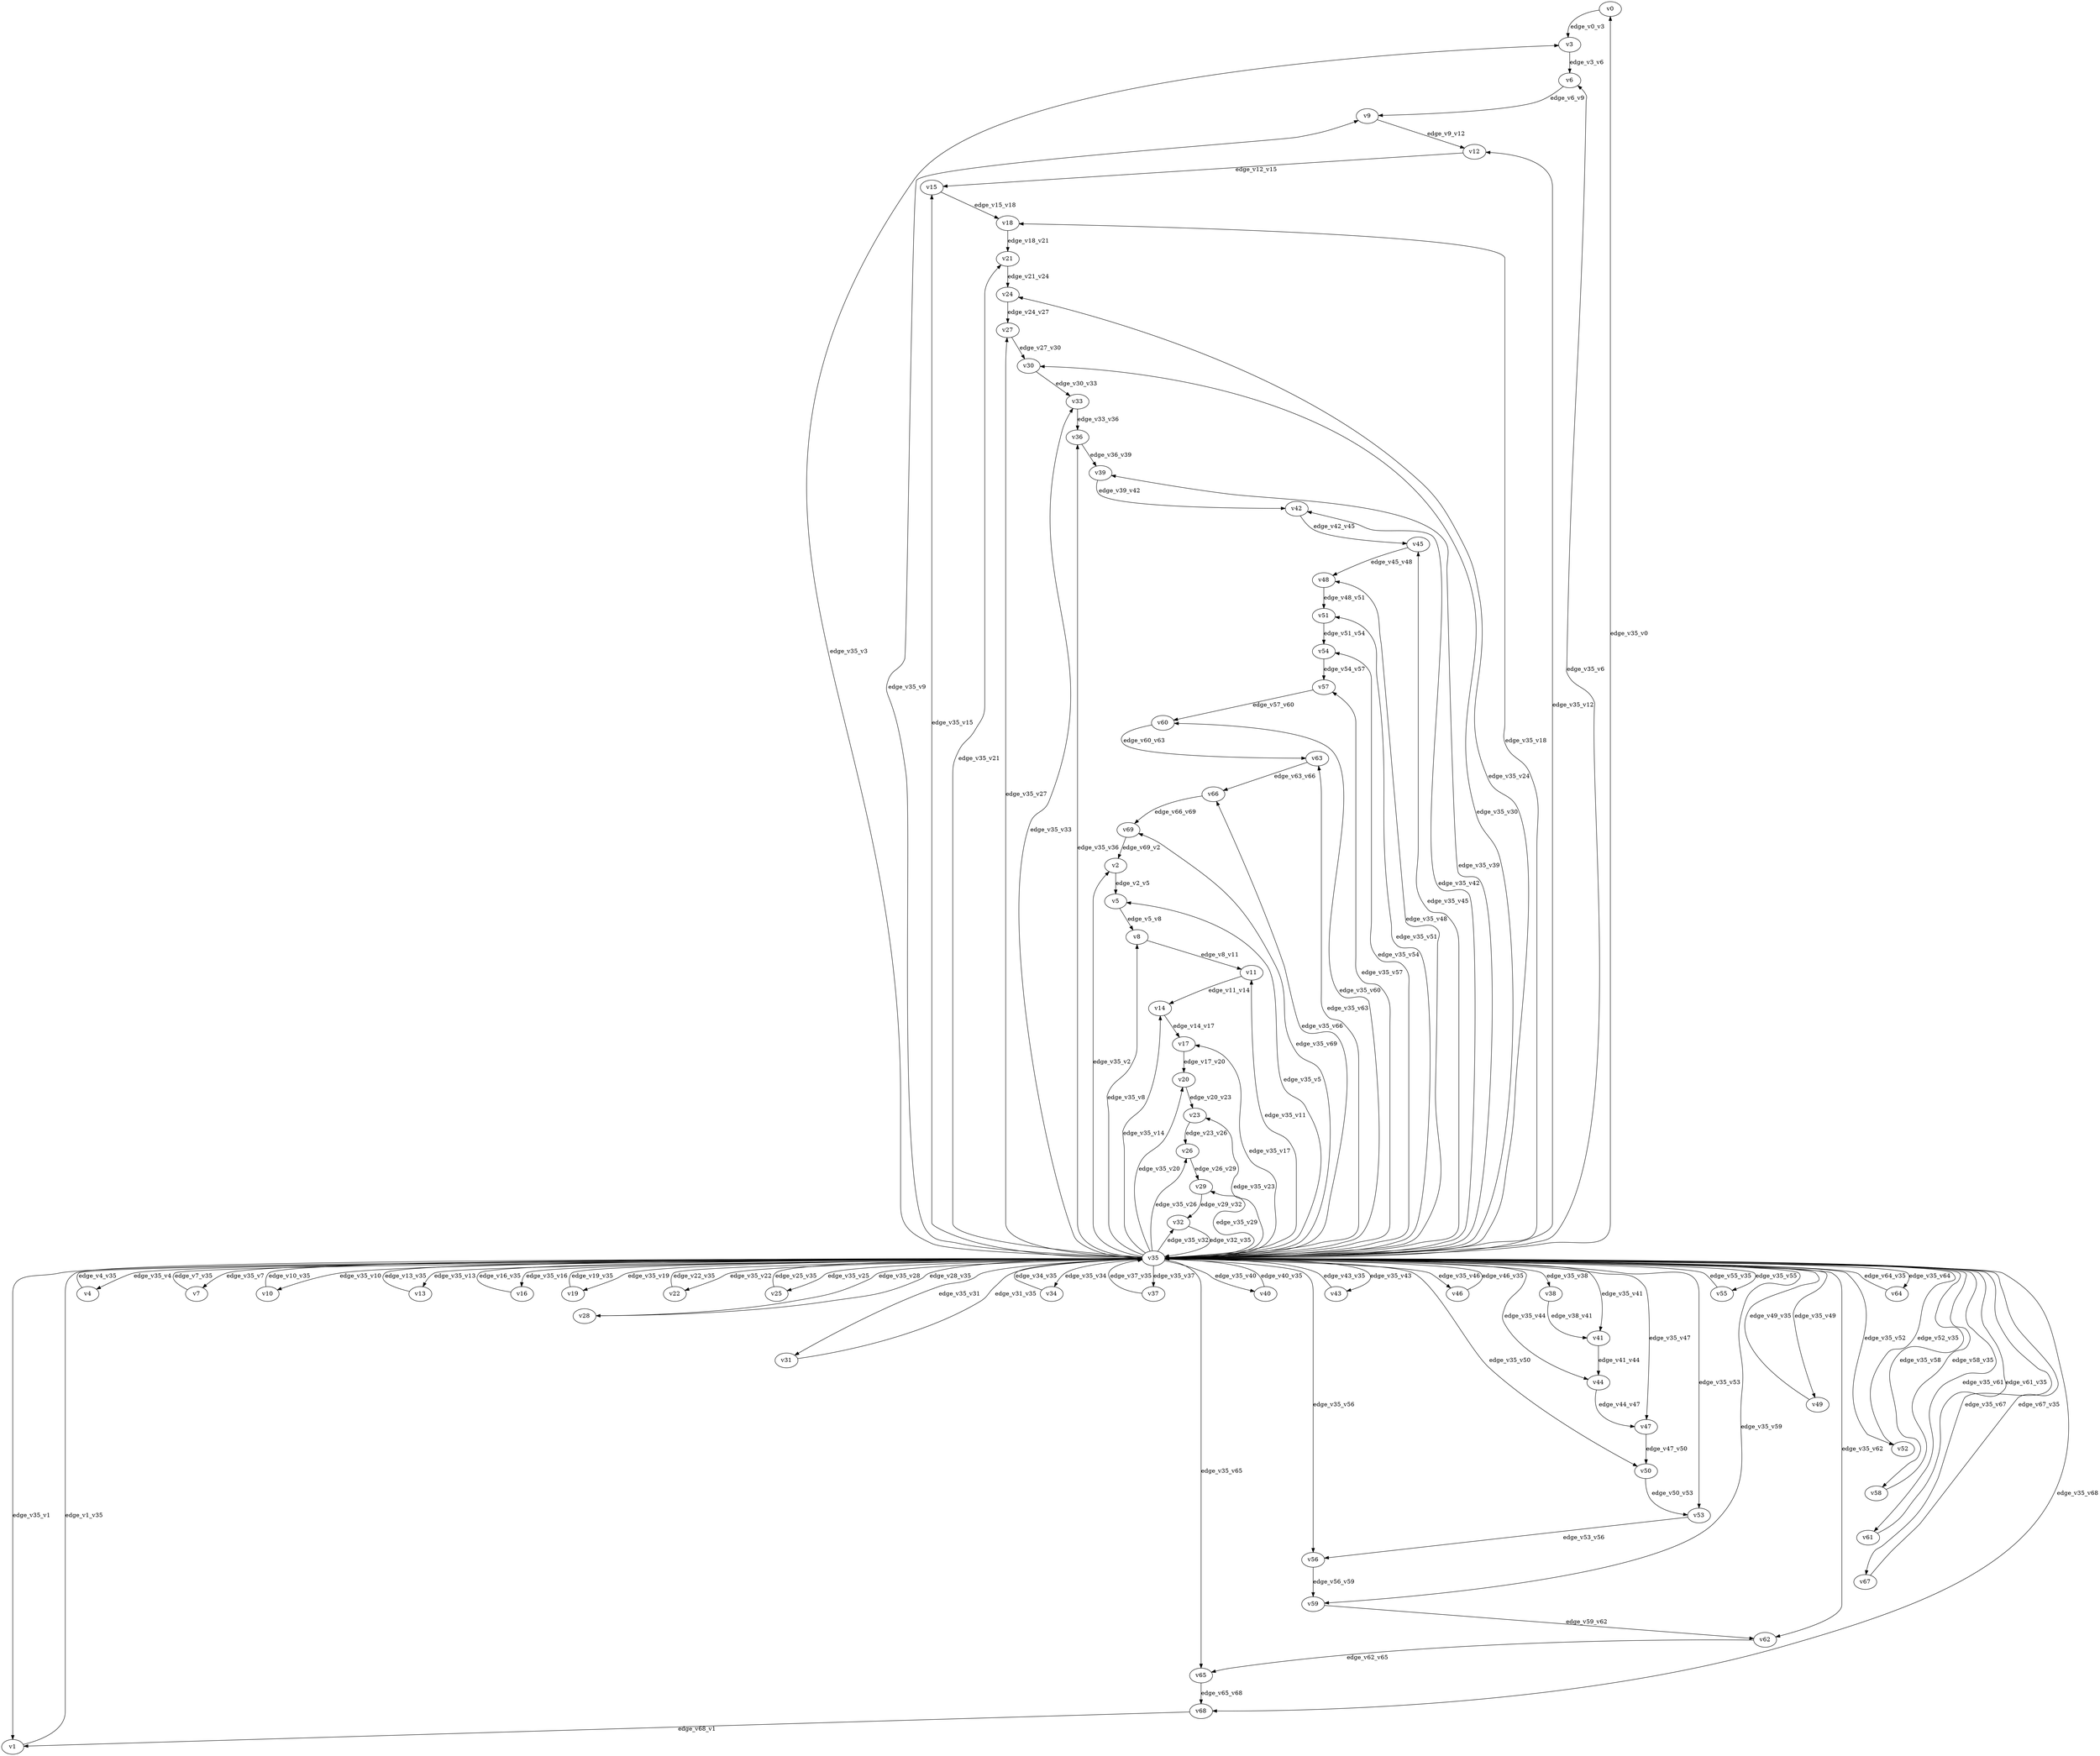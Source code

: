 digraph test092 {
    // Discounted game test case
    // Vertex properties: name [player=X]
    // Edge properties: [weight=Y, discount=Z]

    v0 [name="v0", player=0];
    v1 [name="v1", player=1];
    v2 [name="v2", player=0];
    v3 [name="v3", player=1];
    v4 [name="v4", player=0];
    v5 [name="v5", player=1];
    v6 [name="v6", player=0];
    v7 [name="v7", player=1];
    v8 [name="v8", player=0];
    v9 [name="v9", player=1];
    v10 [name="v10", player=0];
    v11 [name="v11", player=1];
    v12 [name="v12", player=0];
    v13 [name="v13", player=1];
    v14 [name="v14", player=0];
    v15 [name="v15", player=1];
    v16 [name="v16", player=0];
    v17 [name="v17", player=1];
    v18 [name="v18", player=0];
    v19 [name="v19", player=1];
    v20 [name="v20", player=0];
    v21 [name="v21", player=1];
    v22 [name="v22", player=0];
    v23 [name="v23", player=1];
    v24 [name="v24", player=0];
    v25 [name="v25", player=1];
    v26 [name="v26", player=0];
    v27 [name="v27", player=1];
    v28 [name="v28", player=0];
    v29 [name="v29", player=1];
    v30 [name="v30", player=0];
    v31 [name="v31", player=1];
    v32 [name="v32", player=0];
    v33 [name="v33", player=1];
    v34 [name="v34", player=0];
    v35 [name="v35", player=0];
    v36 [name="v36", player=0];
    v37 [name="v37", player=1];
    v38 [name="v38", player=0];
    v39 [name="v39", player=1];
    v40 [name="v40", player=0];
    v41 [name="v41", player=1];
    v42 [name="v42", player=0];
    v43 [name="v43", player=1];
    v44 [name="v44", player=0];
    v45 [name="v45", player=1];
    v46 [name="v46", player=0];
    v47 [name="v47", player=1];
    v48 [name="v48", player=0];
    v49 [name="v49", player=1];
    v50 [name="v50", player=0];
    v51 [name="v51", player=1];
    v52 [name="v52", player=0];
    v53 [name="v53", player=1];
    v54 [name="v54", player=0];
    v55 [name="v55", player=1];
    v56 [name="v56", player=0];
    v57 [name="v57", player=1];
    v58 [name="v58", player=0];
    v59 [name="v59", player=1];
    v60 [name="v60", player=0];
    v61 [name="v61", player=1];
    v62 [name="v62", player=0];
    v63 [name="v63", player=1];
    v64 [name="v64", player=0];
    v65 [name="v65", player=1];
    v66 [name="v66", player=0];
    v67 [name="v67", player=1];
    v68 [name="v68", player=0];
    v69 [name="v69", player=1];

    v35 -> v0 [label="edge_v35_v0", weight=7.34, discount=0.400];
    v35 -> v1 [label="edge_v35_v1", weight=4.17, discount=0.400];
    v1 -> v35 [label="edge_v1_v35", weight=3.65, discount=0.400];
    v35 -> v2 [label="edge_v35_v2", weight=7.15, discount=0.400];
    v35 -> v3 [label="edge_v35_v3", weight=-1.69, discount=0.400];
    v35 -> v4 [label="edge_v35_v4", weight=1.61, discount=0.400];
    v4 -> v35 [label="edge_v4_v35", weight=3.28, discount=0.400];
    v35 -> v5 [label="edge_v35_v5", weight=-2.34, discount=0.400];
    v35 -> v6 [label="edge_v35_v6", weight=-3.85, discount=0.400];
    v35 -> v7 [label="edge_v35_v7", weight=2.56, discount=0.400];
    v7 -> v35 [label="edge_v7_v35", weight=2.20, discount=0.400];
    v35 -> v8 [label="edge_v35_v8", weight=5.73, discount=0.400];
    v35 -> v9 [label="edge_v35_v9", weight=0.24, discount=0.400];
    v35 -> v10 [label="edge_v35_v10", weight=3.91, discount=0.400];
    v10 -> v35 [label="edge_v10_v35", weight=5.86, discount=0.400];
    v35 -> v11 [label="edge_v35_v11", weight=5.20, discount=0.400];
    v35 -> v12 [label="edge_v35_v12", weight=3.98, discount=0.400];
    v35 -> v13 [label="edge_v35_v13", weight=5.62, discount=0.400];
    v13 -> v35 [label="edge_v13_v35", weight=3.64, discount=0.400];
    v35 -> v14 [label="edge_v35_v14", weight=7.59, discount=0.400];
    v35 -> v15 [label="edge_v35_v15", weight=7.56, discount=0.400];
    v35 -> v16 [label="edge_v35_v16", weight=2.03, discount=0.400];
    v16 -> v35 [label="edge_v16_v35", weight=0.24, discount=0.400];
    v35 -> v17 [label="edge_v35_v17", weight=3.83, discount=0.400];
    v35 -> v18 [label="edge_v35_v18", weight=2.82, discount=0.400];
    v35 -> v19 [label="edge_v35_v19", weight=4.54, discount=0.400];
    v19 -> v35 [label="edge_v19_v35", weight=5.14, discount=0.400];
    v35 -> v20 [label="edge_v35_v20", weight=5.54, discount=0.400];
    v35 -> v21 [label="edge_v35_v21", weight=2.86, discount=0.400];
    v35 -> v22 [label="edge_v35_v22", weight=7.64, discount=0.400];
    v22 -> v35 [label="edge_v22_v35", weight=8.77, discount=0.400];
    v35 -> v23 [label="edge_v35_v23", weight=-5.39, discount=0.400];
    v35 -> v24 [label="edge_v35_v24", weight=-3.02, discount=0.400];
    v35 -> v25 [label="edge_v35_v25", weight=3.33, discount=0.400];
    v25 -> v35 [label="edge_v25_v35", weight=4.30, discount=0.400];
    v35 -> v26 [label="edge_v35_v26", weight=8.28, discount=0.400];
    v35 -> v27 [label="edge_v35_v27", weight=5.88, discount=0.400];
    v35 -> v28 [label="edge_v35_v28", weight=0.18, discount=0.400];
    v28 -> v35 [label="edge_v28_v35", weight=-2.41, discount=0.400];
    v35 -> v29 [label="edge_v35_v29", weight=-2.37, discount=0.400];
    v35 -> v30 [label="edge_v35_v30", weight=-5.92, discount=0.400];
    v35 -> v31 [label="edge_v35_v31", weight=-3.54, discount=0.400];
    v31 -> v35 [label="edge_v31_v35", weight=-3.13, discount=0.400];
    v35 -> v32 [label="edge_v35_v32", weight=9.48, discount=0.400];
    v35 -> v33 [label="edge_v35_v33", weight=-2.96, discount=0.400];
    v35 -> v34 [label="edge_v35_v34", weight=9.23, discount=0.400];
    v34 -> v35 [label="edge_v34_v35", weight=8.82, discount=0.400];
    v35 -> v36 [label="edge_v35_v36", weight=9.65, discount=0.400];
    v35 -> v37 [label="edge_v35_v37", weight=7.31, discount=0.400];
    v37 -> v35 [label="edge_v37_v35", weight=5.36, discount=0.400];
    v35 -> v38 [label="edge_v35_v38", weight=4.20, discount=0.400];
    v35 -> v39 [label="edge_v35_v39", weight=-0.83, discount=0.400];
    v35 -> v40 [label="edge_v35_v40", weight=6.05, discount=0.400];
    v40 -> v35 [label="edge_v40_v35", weight=7.01, discount=0.400];
    v35 -> v41 [label="edge_v35_v41", weight=5.04, discount=0.400];
    v35 -> v42 [label="edge_v35_v42", weight=-4.12, discount=0.400];
    v35 -> v43 [label="edge_v35_v43", weight=1.82, discount=0.400];
    v43 -> v35 [label="edge_v43_v35", weight=2.45, discount=0.400];
    v35 -> v44 [label="edge_v35_v44", weight=4.09, discount=0.400];
    v35 -> v45 [label="edge_v35_v45", weight=4.17, discount=0.400];
    v35 -> v46 [label="edge_v35_v46", weight=6.70, discount=0.400];
    v46 -> v35 [label="edge_v46_v35", weight=6.33, discount=0.400];
    v35 -> v47 [label="edge_v35_v47", weight=7.37, discount=0.400];
    v35 -> v48 [label="edge_v35_v48", weight=-2.17, discount=0.400];
    v35 -> v49 [label="edge_v35_v49", weight=-0.64, discount=0.400];
    v49 -> v35 [label="edge_v49_v35", weight=-0.17, discount=0.400];
    v35 -> v50 [label="edge_v35_v50", weight=-3.83, discount=0.400];
    v35 -> v51 [label="edge_v35_v51", weight=-1.66, discount=0.400];
    v35 -> v52 [label="edge_v35_v52", weight=-0.58, discount=0.400];
    v52 -> v35 [label="edge_v52_v35", weight=-2.47, discount=0.400];
    v35 -> v53 [label="edge_v35_v53", weight=8.18, discount=0.400];
    v35 -> v54 [label="edge_v35_v54", weight=2.56, discount=0.400];
    v35 -> v55 [label="edge_v35_v55", weight=5.83, discount=0.400];
    v55 -> v35 [label="edge_v55_v35", weight=7.14, discount=0.400];
    v35 -> v56 [label="edge_v35_v56", weight=6.39, discount=0.400];
    v35 -> v57 [label="edge_v35_v57", weight=3.10, discount=0.400];
    v35 -> v58 [label="edge_v35_v58", weight=-4.81, discount=0.400];
    v58 -> v35 [label="edge_v58_v35", weight=-6.58, discount=0.400];
    v35 -> v59 [label="edge_v35_v59", weight=0.55, discount=0.400];
    v35 -> v60 [label="edge_v35_v60", weight=0.58, discount=0.400];
    v35 -> v61 [label="edge_v35_v61", weight=-2.76, discount=0.400];
    v61 -> v35 [label="edge_v61_v35", weight=-5.01, discount=0.400];
    v35 -> v62 [label="edge_v35_v62", weight=1.19, discount=0.400];
    v35 -> v63 [label="edge_v35_v63", weight=6.26, discount=0.400];
    v35 -> v64 [label="edge_v35_v64", weight=2.50, discount=0.400];
    v64 -> v35 [label="edge_v64_v35", weight=2.36, discount=0.400];
    v35 -> v65 [label="edge_v35_v65", weight=1.84, discount=0.400];
    v35 -> v66 [label="edge_v35_v66", weight=-4.19, discount=0.400];
    v35 -> v67 [label="edge_v35_v67", weight=-3.84, discount=0.400];
    v67 -> v35 [label="edge_v67_v35", weight=-2.19, discount=0.400];
    v35 -> v68 [label="edge_v35_v68", weight=-3.21, discount=0.400];
    v35 -> v69 [label="edge_v35_v69", weight=-5.37, discount=0.400];
    v0 -> v3 [label="edge_v0_v3", weight=-1.66, discount=0.400];
    v2 -> v5 [label="edge_v2_v5", weight=4.61, discount=0.400];
    v3 -> v6 [label="edge_v3_v6", weight=4.27, discount=0.400];
    v5 -> v8 [label="edge_v5_v8", weight=1.46, discount=0.400];
    v6 -> v9 [label="edge_v6_v9", weight=-2.11, discount=0.400];
    v8 -> v11 [label="edge_v8_v11", weight=4.03, discount=0.400];
    v9 -> v12 [label="edge_v9_v12", weight=-1.56, discount=0.400];
    v11 -> v14 [label="edge_v11_v14", weight=0.98, discount=0.400];
    v12 -> v15 [label="edge_v12_v15", weight=3.14, discount=0.400];
    v14 -> v17 [label="edge_v14_v17", weight=3.15, discount=0.400];
    v15 -> v18 [label="edge_v15_v18", weight=-2.42, discount=0.400];
    v17 -> v20 [label="edge_v17_v20", weight=3.40, discount=0.400];
    v18 -> v21 [label="edge_v18_v21", weight=5.01, discount=0.400];
    v20 -> v23 [label="edge_v20_v23", weight=5.78, discount=0.400];
    v21 -> v24 [label="edge_v21_v24", weight=4.80, discount=0.400];
    v23 -> v26 [label="edge_v23_v26", weight=-0.64, discount=0.400];
    v24 -> v27 [label="edge_v24_v27", weight=4.19, discount=0.400];
    v26 -> v29 [label="edge_v26_v29", weight=1.64, discount=0.400];
    v27 -> v30 [label="edge_v27_v30", weight=1.76, discount=0.400];
    v29 -> v32 [label="edge_v29_v32", weight=-1.19, discount=0.400];
    v30 -> v33 [label="edge_v30_v33", weight=-1.00, discount=0.400];
    v32 -> v35 [label="edge_v32_v35", weight=4.01, discount=0.400];
    v33 -> v36 [label="edge_v33_v36", weight=4.82, discount=0.400];
    v36 -> v39 [label="edge_v36_v39", weight=3.88, discount=0.400];
    v38 -> v41 [label="edge_v38_v41", weight=1.81, discount=0.400];
    v39 -> v42 [label="edge_v39_v42", weight=-2.27, discount=0.400];
    v41 -> v44 [label="edge_v41_v44", weight=5.20, discount=0.400];
    v42 -> v45 [label="edge_v42_v45", weight=-2.44, discount=0.400];
    v44 -> v47 [label="edge_v44_v47", weight=3.39, discount=0.400];
    v45 -> v48 [label="edge_v45_v48", weight=-2.97, discount=0.400];
    v47 -> v50 [label="edge_v47_v50", weight=4.61, discount=0.400];
    v48 -> v51 [label="edge_v48_v51", weight=2.66, discount=0.400];
    v50 -> v53 [label="edge_v50_v53", weight=2.19, discount=0.400];
    v51 -> v54 [label="edge_v51_v54", weight=3.99, discount=0.400];
    v53 -> v56 [label="edge_v53_v56", weight=1.32, discount=0.400];
    v54 -> v57 [label="edge_v54_v57", weight=5.71, discount=0.400];
    v56 -> v59 [label="edge_v56_v59", weight=2.31, discount=0.400];
    v57 -> v60 [label="edge_v57_v60", weight=0.86, discount=0.400];
    v59 -> v62 [label="edge_v59_v62", weight=1.31, discount=0.400];
    v60 -> v63 [label="edge_v60_v63", weight=0.69, discount=0.400];
    v62 -> v65 [label="edge_v62_v65", weight=-0.90, discount=0.400];
    v63 -> v66 [label="edge_v63_v66", weight=1.36, discount=0.400];
    v65 -> v68 [label="edge_v65_v68", weight=6.02, discount=0.400];
    v66 -> v69 [label="edge_v66_v69", weight=1.08, discount=0.400];
    v68 -> v1 [label="edge_v68_v1", weight=-2.71, discount=0.400];
    v69 -> v2 [label="edge_v69_v2", weight=5.91, discount=0.400];
}
